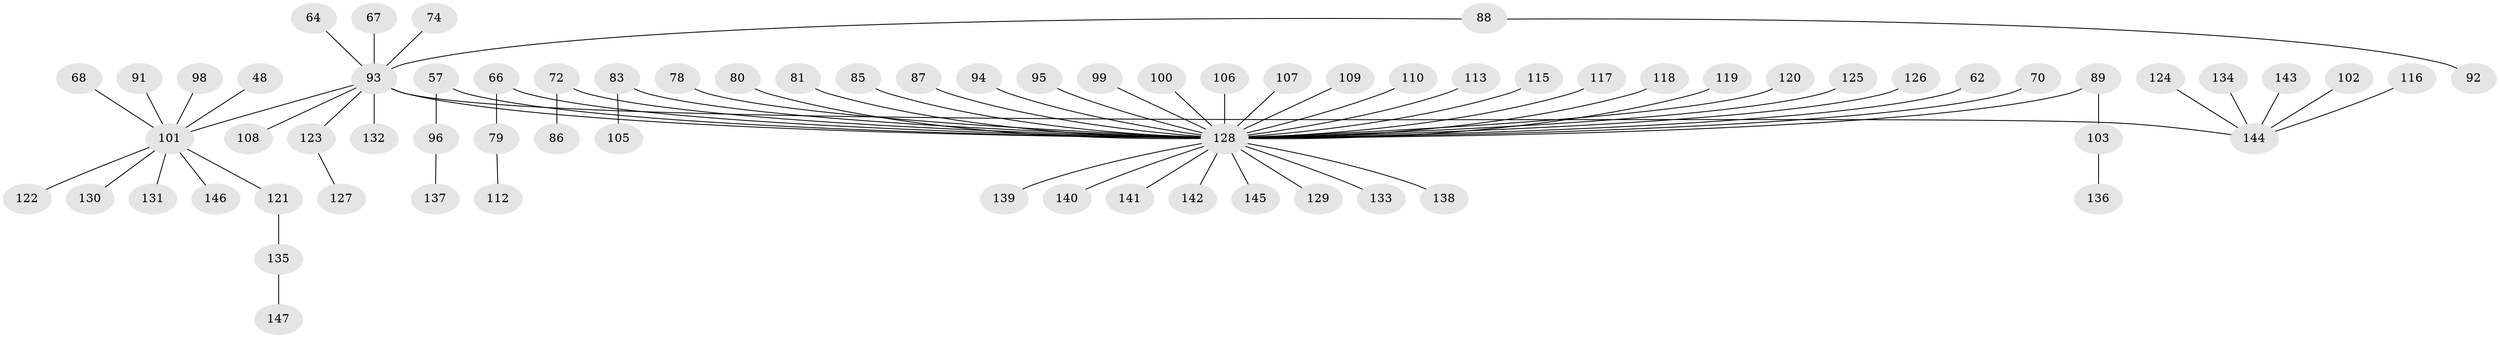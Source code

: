 // original degree distribution, {5: 0.047619047619047616, 6: 0.013605442176870748, 4: 0.061224489795918366, 7: 0.006802721088435374, 8: 0.006802721088435374, 2: 0.22448979591836735, 3: 0.11564625850340136, 1: 0.5238095238095238}
// Generated by graph-tools (version 1.1) at 2025/53/03/09/25 04:53:04]
// undirected, 73 vertices, 72 edges
graph export_dot {
graph [start="1"]
  node [color=gray90,style=filled];
  48;
  57;
  62;
  64;
  66;
  67;
  68 [super="+44"];
  70;
  72;
  74 [super="+35"];
  78;
  79;
  80;
  81;
  83;
  85;
  86;
  87;
  88;
  89;
  91 [super="+46"];
  92;
  93 [super="+5+33+65+49"];
  94;
  95;
  96;
  98;
  99;
  100;
  101 [super="+55+26+32+29"];
  102;
  103;
  105;
  106;
  107;
  108;
  109;
  110;
  112;
  113;
  115;
  116;
  117;
  118;
  119;
  120;
  121;
  122;
  123 [super="+73"];
  124;
  125;
  126;
  127;
  128 [super="+14+22+20+25+27+34+36+60+37+82+38+18+15+84+12+31+53+63+40+45+21+77+104+24+111+30+41+42+76+43+75+54+114+50+56+58"];
  129;
  130;
  131;
  132;
  133;
  134;
  135;
  136;
  137;
  138;
  139;
  140;
  141;
  142;
  143;
  144 [super="+97"];
  145;
  146;
  147;
  48 -- 101;
  57 -- 96;
  57 -- 128;
  62 -- 128;
  64 -- 93;
  66 -- 79;
  66 -- 128;
  67 -- 93;
  68 -- 101;
  70 -- 128;
  72 -- 86;
  72 -- 128;
  74 -- 93;
  78 -- 128;
  79 -- 112;
  80 -- 128;
  81 -- 128;
  83 -- 105;
  83 -- 128;
  85 -- 128;
  87 -- 128;
  88 -- 92;
  88 -- 93;
  89 -- 103;
  89 -- 128;
  91 -- 101;
  93 -- 108;
  93 -- 132;
  93 -- 128;
  93 -- 101;
  93 -- 123;
  93 -- 144;
  94 -- 128;
  95 -- 128;
  96 -- 137;
  98 -- 101;
  99 -- 128;
  100 -- 128;
  101 -- 121;
  101 -- 131;
  101 -- 146;
  101 -- 122;
  101 -- 130;
  102 -- 144;
  103 -- 136;
  106 -- 128;
  107 -- 128;
  109 -- 128;
  110 -- 128;
  113 -- 128;
  115 -- 128;
  116 -- 144;
  117 -- 128;
  118 -- 128;
  119 -- 128;
  120 -- 128;
  121 -- 135;
  123 -- 127;
  124 -- 144;
  125 -- 128;
  126 -- 128;
  128 -- 133;
  128 -- 140;
  128 -- 139;
  128 -- 141;
  128 -- 145;
  128 -- 138;
  128 -- 129;
  128 -- 142;
  134 -- 144;
  135 -- 147;
  143 -- 144;
}
